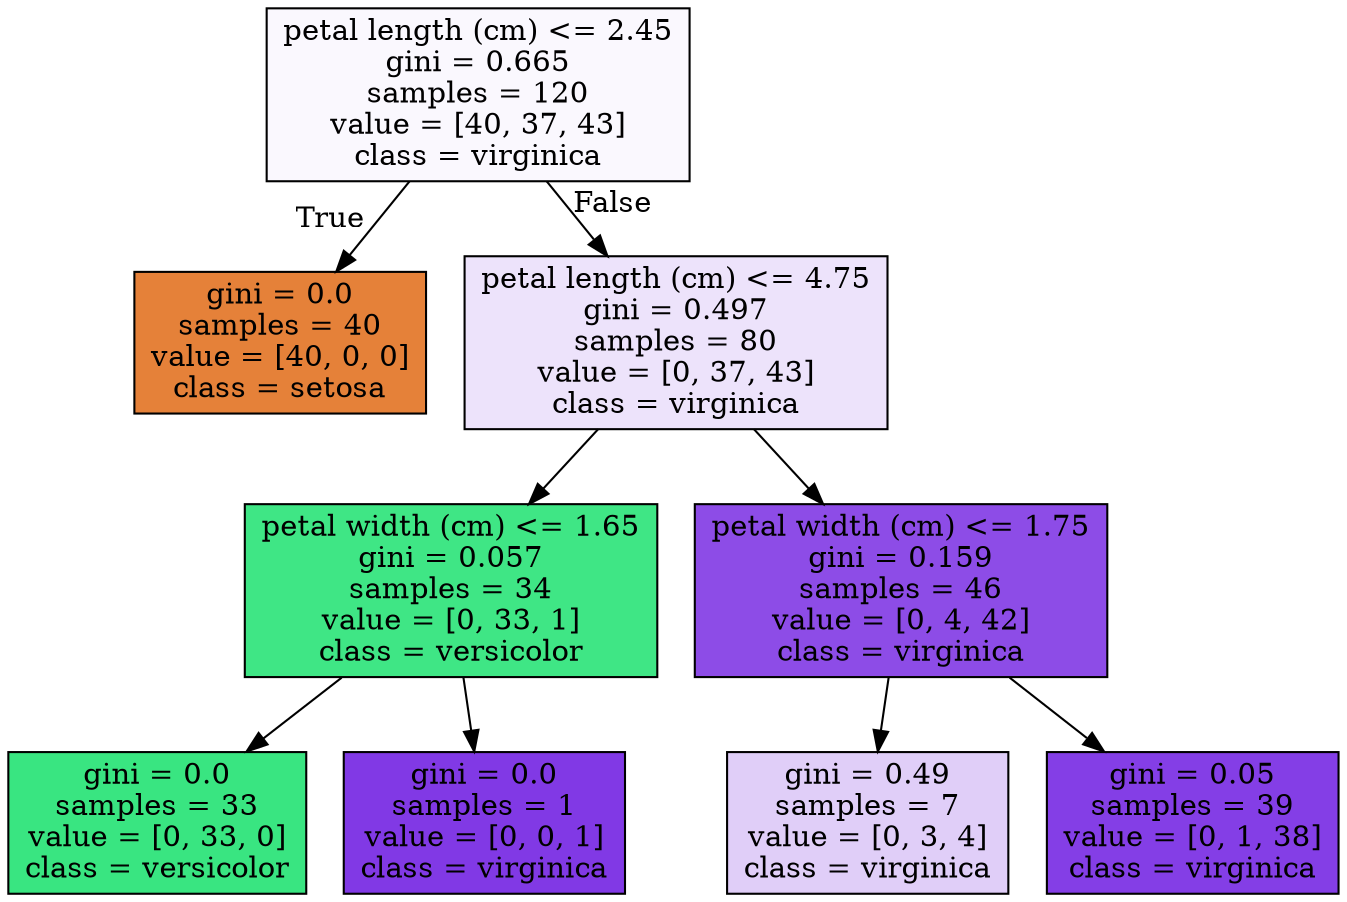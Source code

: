 digraph Tree {
node [shape=box, style="filled", color="black"] ;
0 [label="petal length (cm) <= 2.45\ngini = 0.665\nsamples = 120\nvalue = [40, 37, 43]\nclass = virginica", fillcolor="#faf8fe"] ;
1 [label="gini = 0.0\nsamples = 40\nvalue = [40, 0, 0]\nclass = setosa", fillcolor="#e58139"] ;
0 -> 1 [labeldistance=2.5, labelangle=45, headlabel="True"] ;
2 [label="petal length (cm) <= 4.75\ngini = 0.497\nsamples = 80\nvalue = [0, 37, 43]\nclass = virginica", fillcolor="#ede3fb"] ;
0 -> 2 [labeldistance=2.5, labelangle=-45, headlabel="False"] ;
3 [label="petal width (cm) <= 1.65\ngini = 0.057\nsamples = 34\nvalue = [0, 33, 1]\nclass = versicolor", fillcolor="#3fe685"] ;
2 -> 3 ;
4 [label="gini = 0.0\nsamples = 33\nvalue = [0, 33, 0]\nclass = versicolor", fillcolor="#39e581"] ;
3 -> 4 ;
5 [label="gini = 0.0\nsamples = 1\nvalue = [0, 0, 1]\nclass = virginica", fillcolor="#8139e5"] ;
3 -> 5 ;
6 [label="petal width (cm) <= 1.75\ngini = 0.159\nsamples = 46\nvalue = [0, 4, 42]\nclass = virginica", fillcolor="#8d4ce7"] ;
2 -> 6 ;
7 [label="gini = 0.49\nsamples = 7\nvalue = [0, 3, 4]\nclass = virginica", fillcolor="#e0cef8"] ;
6 -> 7 ;
8 [label="gini = 0.05\nsamples = 39\nvalue = [0, 1, 38]\nclass = virginica", fillcolor="#843ee6"] ;
6 -> 8 ;
}